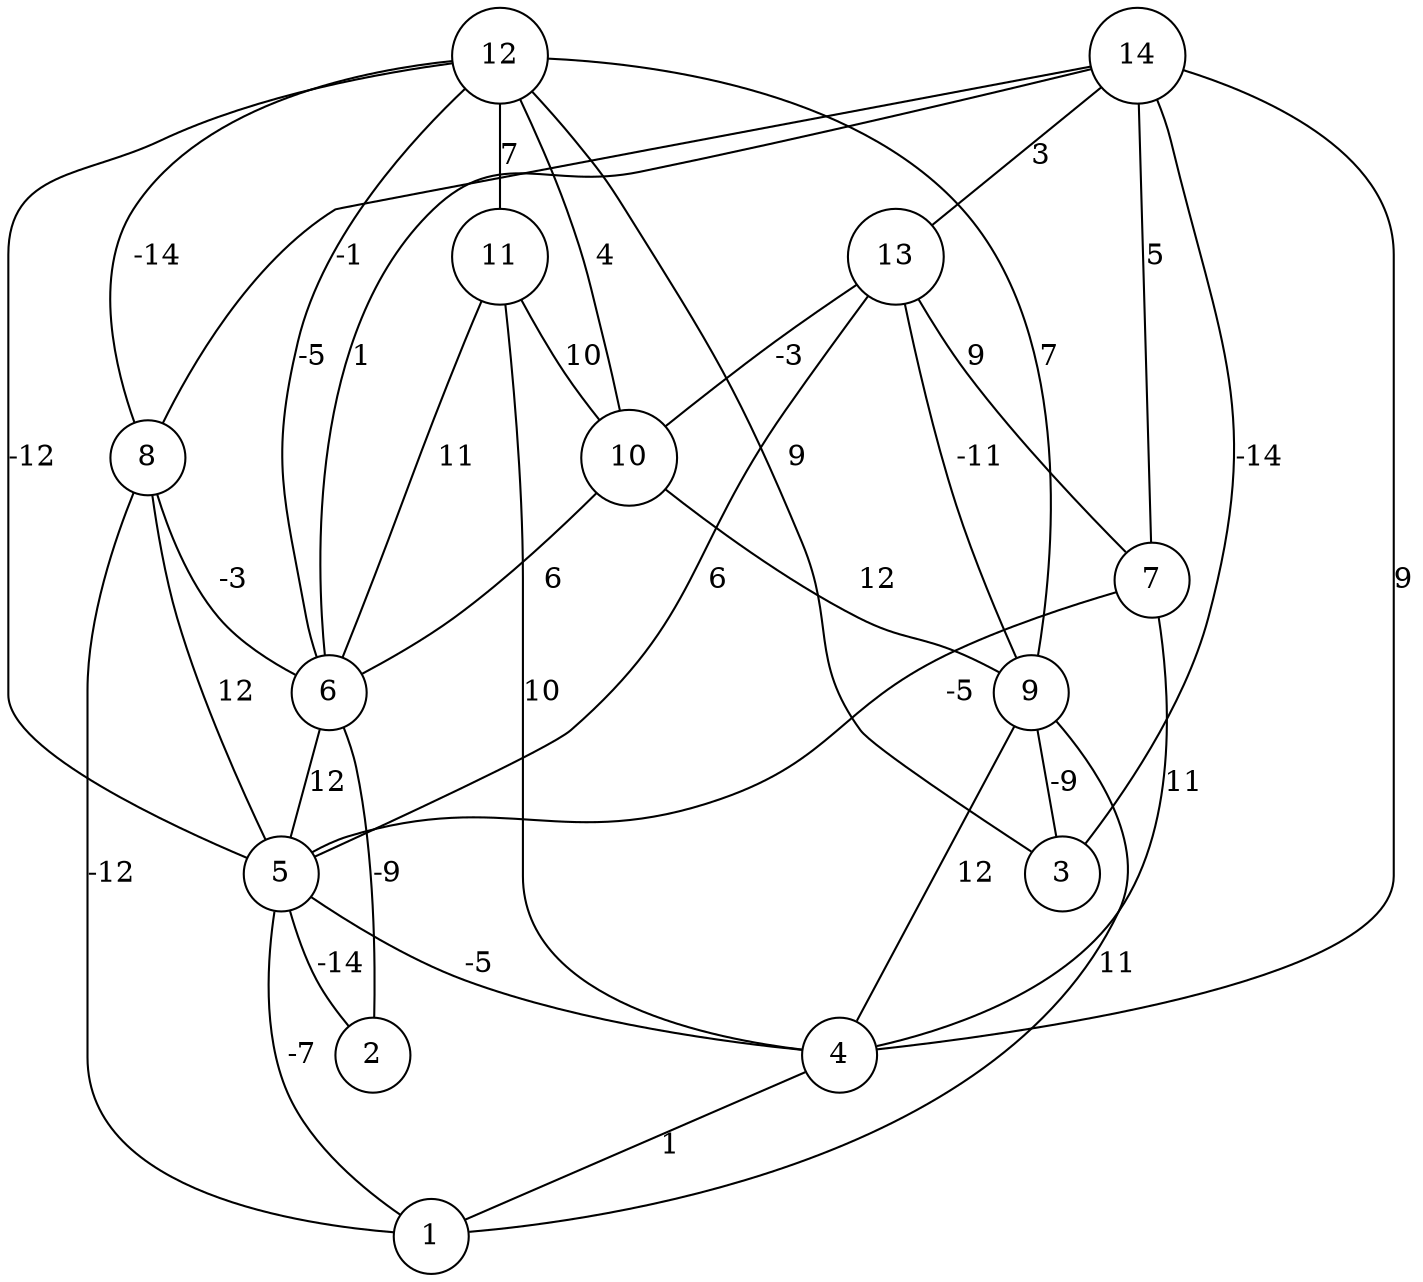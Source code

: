 graph { 
	 fontname="Helvetica,Arial,sans-serif" 
	 node [shape = circle]; 
	 14 -- 3 [label = "-14"];
	 14 -- 4 [label = "9"];
	 14 -- 6 [label = "1"];
	 14 -- 7 [label = "5"];
	 14 -- 8 [label = "-1"];
	 14 -- 13 [label = "3"];
	 13 -- 5 [label = "6"];
	 13 -- 7 [label = "9"];
	 13 -- 9 [label = "-11"];
	 13 -- 10 [label = "-3"];
	 12 -- 3 [label = "9"];
	 12 -- 5 [label = "-12"];
	 12 -- 6 [label = "-5"];
	 12 -- 8 [label = "-14"];
	 12 -- 9 [label = "7"];
	 12 -- 10 [label = "4"];
	 12 -- 11 [label = "7"];
	 11 -- 4 [label = "10"];
	 11 -- 6 [label = "11"];
	 11 -- 10 [label = "10"];
	 10 -- 6 [label = "6"];
	 10 -- 9 [label = "12"];
	 9 -- 1 [label = "11"];
	 9 -- 3 [label = "-9"];
	 9 -- 4 [label = "12"];
	 8 -- 1 [label = "-12"];
	 8 -- 5 [label = "12"];
	 8 -- 6 [label = "-3"];
	 7 -- 4 [label = "11"];
	 7 -- 5 [label = "-5"];
	 6 -- 2 [label = "-9"];
	 6 -- 5 [label = "12"];
	 5 -- 1 [label = "-7"];
	 5 -- 2 [label = "-14"];
	 5 -- 4 [label = "-5"];
	 4 -- 1 [label = "1"];
	 1;
	 2;
	 3;
	 4;
	 5;
	 6;
	 7;
	 8;
	 9;
	 10;
	 11;
	 12;
	 13;
	 14;
}
